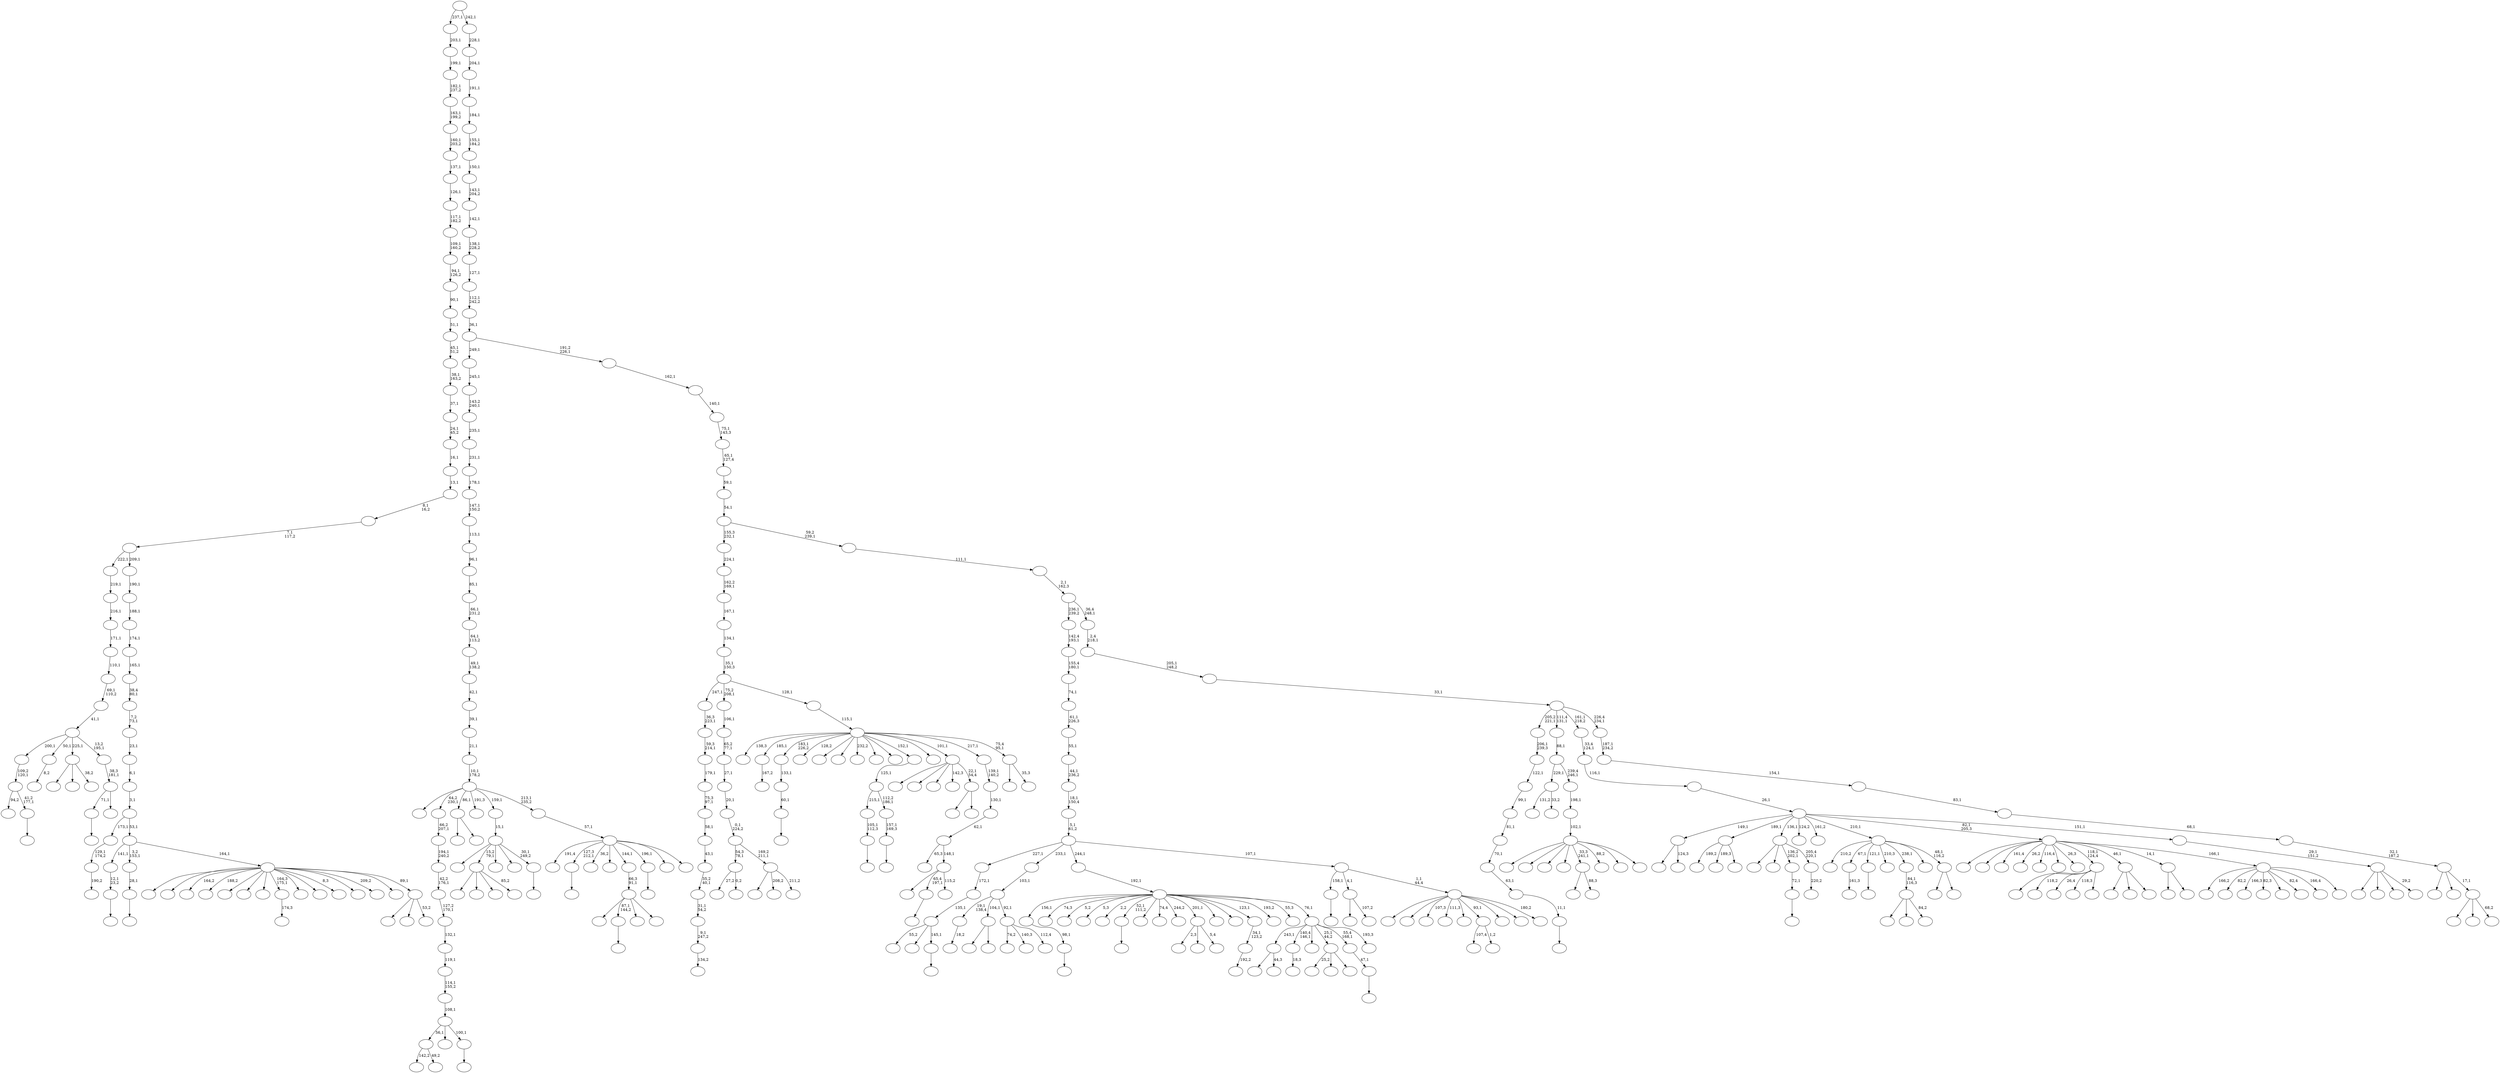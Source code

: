 digraph T {
	450 [label=""]
	449 [label=""]
	448 [label=""]
	447 [label=""]
	446 [label=""]
	445 [label=""]
	444 [label=""]
	443 [label=""]
	442 [label=""]
	441 [label=""]
	440 [label=""]
	439 [label=""]
	438 [label=""]
	437 [label=""]
	436 [label=""]
	435 [label=""]
	434 [label=""]
	433 [label=""]
	432 [label=""]
	431 [label=""]
	430 [label=""]
	429 [label=""]
	428 [label=""]
	427 [label=""]
	426 [label=""]
	425 [label=""]
	424 [label=""]
	423 [label=""]
	422 [label=""]
	421 [label=""]
	420 [label=""]
	419 [label=""]
	418 [label=""]
	417 [label=""]
	416 [label=""]
	415 [label=""]
	414 [label=""]
	413 [label=""]
	412 [label=""]
	411 [label=""]
	410 [label=""]
	409 [label=""]
	408 [label=""]
	407 [label=""]
	406 [label=""]
	405 [label=""]
	404 [label=""]
	403 [label=""]
	402 [label=""]
	401 [label=""]
	400 [label=""]
	399 [label=""]
	398 [label=""]
	397 [label=""]
	396 [label=""]
	395 [label=""]
	394 [label=""]
	393 [label=""]
	392 [label=""]
	391 [label=""]
	390 [label=""]
	389 [label=""]
	388 [label=""]
	387 [label=""]
	386 [label=""]
	385 [label=""]
	384 [label=""]
	383 [label=""]
	382 [label=""]
	381 [label=""]
	380 [label=""]
	379 [label=""]
	378 [label=""]
	377 [label=""]
	376 [label=""]
	375 [label=""]
	374 [label=""]
	373 [label=""]
	372 [label=""]
	371 [label=""]
	370 [label=""]
	369 [label=""]
	368 [label=""]
	367 [label=""]
	366 [label=""]
	365 [label=""]
	364 [label=""]
	363 [label=""]
	362 [label=""]
	361 [label=""]
	360 [label=""]
	359 [label=""]
	358 [label=""]
	357 [label=""]
	356 [label=""]
	355 [label=""]
	354 [label=""]
	353 [label=""]
	352 [label=""]
	351 [label=""]
	350 [label=""]
	349 [label=""]
	348 [label=""]
	347 [label=""]
	346 [label=""]
	345 [label=""]
	344 [label=""]
	343 [label=""]
	342 [label=""]
	341 [label=""]
	340 [label=""]
	339 [label=""]
	338 [label=""]
	337 [label=""]
	336 [label=""]
	335 [label=""]
	334 [label=""]
	333 [label=""]
	332 [label=""]
	331 [label=""]
	330 [label=""]
	329 [label=""]
	328 [label=""]
	327 [label=""]
	326 [label=""]
	325 [label=""]
	324 [label=""]
	323 [label=""]
	322 [label=""]
	321 [label=""]
	320 [label=""]
	319 [label=""]
	318 [label=""]
	317 [label=""]
	316 [label=""]
	315 [label=""]
	314 [label=""]
	313 [label=""]
	312 [label=""]
	311 [label=""]
	310 [label=""]
	309 [label=""]
	308 [label=""]
	307 [label=""]
	306 [label=""]
	305 [label=""]
	304 [label=""]
	303 [label=""]
	302 [label=""]
	301 [label=""]
	300 [label=""]
	299 [label=""]
	298 [label=""]
	297 [label=""]
	296 [label=""]
	295 [label=""]
	294 [label=""]
	293 [label=""]
	292 [label=""]
	291 [label=""]
	290 [label=""]
	289 [label=""]
	288 [label=""]
	287 [label=""]
	286 [label=""]
	285 [label=""]
	284 [label=""]
	283 [label=""]
	282 [label=""]
	281 [label=""]
	280 [label=""]
	279 [label=""]
	278 [label=""]
	277 [label=""]
	276 [label=""]
	275 [label=""]
	274 [label=""]
	273 [label=""]
	272 [label=""]
	271 [label=""]
	270 [label=""]
	269 [label=""]
	268 [label=""]
	267 [label=""]
	266 [label=""]
	265 [label=""]
	264 [label=""]
	263 [label=""]
	262 [label=""]
	261 [label=""]
	260 [label=""]
	259 [label=""]
	258 [label=""]
	257 [label=""]
	256 [label=""]
	255 [label=""]
	254 [label=""]
	253 [label=""]
	252 [label=""]
	251 [label=""]
	250 [label=""]
	249 [label=""]
	248 [label=""]
	247 [label=""]
	246 [label=""]
	245 [label=""]
	244 [label=""]
	243 [label=""]
	242 [label=""]
	241 [label=""]
	240 [label=""]
	239 [label=""]
	238 [label=""]
	237 [label=""]
	236 [label=""]
	235 [label=""]
	234 [label=""]
	233 [label=""]
	232 [label=""]
	231 [label=""]
	230 [label=""]
	229 [label=""]
	228 [label=""]
	227 [label=""]
	226 [label=""]
	225 [label=""]
	224 [label=""]
	223 [label=""]
	222 [label=""]
	221 [label=""]
	220 [label=""]
	219 [label=""]
	218 [label=""]
	217 [label=""]
	216 [label=""]
	215 [label=""]
	214 [label=""]
	213 [label=""]
	212 [label=""]
	211 [label=""]
	210 [label=""]
	209 [label=""]
	208 [label=""]
	207 [label=""]
	206 [label=""]
	205 [label=""]
	204 [label=""]
	203 [label=""]
	202 [label=""]
	201 [label=""]
	200 [label=""]
	199 [label=""]
	198 [label=""]
	197 [label=""]
	196 [label=""]
	195 [label=""]
	194 [label=""]
	193 [label=""]
	192 [label=""]
	191 [label=""]
	190 [label=""]
	189 [label=""]
	188 [label=""]
	187 [label=""]
	186 [label=""]
	185 [label=""]
	184 [label=""]
	183 [label=""]
	182 [label=""]
	181 [label=""]
	180 [label=""]
	179 [label=""]
	178 [label=""]
	177 [label=""]
	176 [label=""]
	175 [label=""]
	174 [label=""]
	173 [label=""]
	172 [label=""]
	171 [label=""]
	170 [label=""]
	169 [label=""]
	168 [label=""]
	167 [label=""]
	166 [label=""]
	165 [label=""]
	164 [label=""]
	163 [label=""]
	162 [label=""]
	161 [label=""]
	160 [label=""]
	159 [label=""]
	158 [label=""]
	157 [label=""]
	156 [label=""]
	155 [label=""]
	154 [label=""]
	153 [label=""]
	152 [label=""]
	151 [label=""]
	150 [label=""]
	149 [label=""]
	148 [label=""]
	147 [label=""]
	146 [label=""]
	145 [label=""]
	144 [label=""]
	143 [label=""]
	142 [label=""]
	141 [label=""]
	140 [label=""]
	139 [label=""]
	138 [label=""]
	137 [label=""]
	136 [label=""]
	135 [label=""]
	134 [label=""]
	133 [label=""]
	132 [label=""]
	131 [label=""]
	130 [label=""]
	129 [label=""]
	128 [label=""]
	127 [label=""]
	126 [label=""]
	125 [label=""]
	124 [label=""]
	123 [label=""]
	122 [label=""]
	121 [label=""]
	120 [label=""]
	119 [label=""]
	118 [label=""]
	117 [label=""]
	116 [label=""]
	115 [label=""]
	114 [label=""]
	113 [label=""]
	112 [label=""]
	111 [label=""]
	110 [label=""]
	109 [label=""]
	108 [label=""]
	107 [label=""]
	106 [label=""]
	105 [label=""]
	104 [label=""]
	103 [label=""]
	102 [label=""]
	101 [label=""]
	100 [label=""]
	99 [label=""]
	98 [label=""]
	97 [label=""]
	96 [label=""]
	95 [label=""]
	94 [label=""]
	93 [label=""]
	92 [label=""]
	91 [label=""]
	90 [label=""]
	89 [label=""]
	88 [label=""]
	87 [label=""]
	86 [label=""]
	85 [label=""]
	84 [label=""]
	83 [label=""]
	82 [label=""]
	81 [label=""]
	80 [label=""]
	79 [label=""]
	78 [label=""]
	77 [label=""]
	76 [label=""]
	75 [label=""]
	74 [label=""]
	73 [label=""]
	72 [label=""]
	71 [label=""]
	70 [label=""]
	69 [label=""]
	68 [label=""]
	67 [label=""]
	66 [label=""]
	65 [label=""]
	64 [label=""]
	63 [label=""]
	62 [label=""]
	61 [label=""]
	60 [label=""]
	59 [label=""]
	58 [label=""]
	57 [label=""]
	56 [label=""]
	55 [label=""]
	54 [label=""]
	53 [label=""]
	52 [label=""]
	51 [label=""]
	50 [label=""]
	49 [label=""]
	48 [label=""]
	47 [label=""]
	46 [label=""]
	45 [label=""]
	44 [label=""]
	43 [label=""]
	42 [label=""]
	41 [label=""]
	40 [label=""]
	39 [label=""]
	38 [label=""]
	37 [label=""]
	36 [label=""]
	35 [label=""]
	34 [label=""]
	33 [label=""]
	32 [label=""]
	31 [label=""]
	30 [label=""]
	29 [label=""]
	28 [label=""]
	27 [label=""]
	26 [label=""]
	25 [label=""]
	24 [label=""]
	23 [label=""]
	22 [label=""]
	21 [label=""]
	20 [label=""]
	19 [label=""]
	18 [label=""]
	17 [label=""]
	16 [label=""]
	15 [label=""]
	14 [label=""]
	13 [label=""]
	12 [label=""]
	11 [label=""]
	10 [label=""]
	9 [label=""]
	8 [label=""]
	7 [label=""]
	6 [label=""]
	5 [label=""]
	4 [label=""]
	3 [label=""]
	2 [label=""]
	1 [label=""]
	0 [label=""]
	449 -> 450 [label=""]
	448 -> 449 [label="98,1"]
	436 -> 437 [label="18,2"]
	434 -> 435 [label=""]
	429 -> 438 [label=""]
	429 -> 430 [label="124,3"]
	409 -> 410 [label=""]
	407 -> 408 [label="134,2"]
	406 -> 407 [label="9,1\n247,2"]
	405 -> 406 [label="31,1\n54,2"]
	404 -> 405 [label="35,2\n40,1"]
	403 -> 404 [label="43,1"]
	402 -> 403 [label="58,1"]
	401 -> 402 [label="75,3\n97,1"]
	400 -> 401 [label="179,1"]
	399 -> 400 [label="59,3\n214,1"]
	398 -> 399 [label="36,3\n223,1"]
	387 -> 388 [label="167,2"]
	385 -> 386 [label=""]
	384 -> 385 [label="60,1"]
	383 -> 384 [label="133,1"]
	381 -> 382 [label=""]
	380 -> 427 [label="55,2"]
	380 -> 424 [label=""]
	380 -> 381 [label="145,1"]
	379 -> 380 [label="135,1"]
	378 -> 379 [label="172,1"]
	376 -> 377 [label=""]
	370 -> 371 [label=""]
	369 -> 370 [label="105,1\n112,3"]
	362 -> 414 [label="142,2"]
	362 -> 363 [label="49,2"]
	349 -> 425 [label="189,2"]
	349 -> 394 [label="189,3"]
	349 -> 350 [label=""]
	342 -> 343 [label=""]
	341 -> 362 [label="56,1"]
	341 -> 358 [label=""]
	341 -> 342 [label="100,1"]
	340 -> 341 [label="108,1"]
	339 -> 340 [label="114,1\n155,2"]
	338 -> 339 [label="119,1"]
	337 -> 338 [label="132,1"]
	336 -> 337 [label="127,2\n170,1"]
	335 -> 336 [label="42,2\n176,1"]
	334 -> 335 [label="194,1\n240,2"]
	333 -> 334 [label="66,2\n207,1"]
	328 -> 329 [label="161,3"]
	318 -> 319 [label=""]
	316 -> 317 [label=""]
	311 -> 444 [label=""]
	311 -> 391 [label=""]
	311 -> 354 [label=""]
	311 -> 312 [label="85,2"]
	306 -> 307 [label=""]
	305 -> 306 [label="12,1\n23,2"]
	300 -> 301 [label="190,2"]
	299 -> 300 [label="129,1\n174,2"]
	296 -> 297 [label=""]
	295 -> 296 [label="72,1"]
	293 -> 294 [label="174,3"]
	290 -> 291 [label=""]
	287 -> 322 [label=""]
	287 -> 288 [label="88,3"]
	285 -> 428 [label=""]
	285 -> 286 [label="44,3"]
	282 -> 283 [label=""]
	281 -> 355 [label="94,2"]
	281 -> 282 [label="41,2\n177,1"]
	280 -> 281 [label="109,2\n120,1"]
	278 -> 279 [label="18,3"]
	275 -> 276 [label="220,2"]
	274 -> 442 [label=""]
	274 -> 345 [label=""]
	274 -> 295 [label="136,2\n202,1"]
	274 -> 275 [label="205,4\n220,1"]
	262 -> 263 [label=""]
	261 -> 262 [label="11,1"]
	260 -> 261 [label="63,1"]
	259 -> 260 [label="70,1"]
	258 -> 259 [label="81,1"]
	257 -> 258 [label="99,1"]
	256 -> 257 [label="122,1"]
	255 -> 256 [label="206,1\n239,3"]
	250 -> 389 [label="2,3"]
	250 -> 253 [label=""]
	250 -> 251 [label="5,4"]
	248 -> 249 [label="8,2"]
	244 -> 433 [label=""]
	244 -> 316 [label="87,1\n144,2"]
	244 -> 303 [label=""]
	244 -> 245 [label=""]
	243 -> 244 [label="66,3\n91,1"]
	241 -> 242 [label=""]
	240 -> 241 [label="157,1\n169,3"]
	239 -> 369 [label="215,1"]
	239 -> 240 [label="112,2\n186,1"]
	238 -> 239 [label="125,1"]
	236 -> 367 [label=""]
	236 -> 237 [label=""]
	226 -> 413 [label="27,2"]
	226 -> 227 [label="0,2"]
	224 -> 332 [label=""]
	224 -> 325 [label="118,2"]
	224 -> 273 [label="26,4"]
	224 -> 228 [label="118,3"]
	224 -> 225 [label=""]
	220 -> 431 [label=""]
	220 -> 330 [label=""]
	220 -> 221 [label="38,2"]
	218 -> 390 [label="131,2"]
	218 -> 219 [label="33,2"]
	215 -> 267 [label=""]
	215 -> 233 [label=""]
	215 -> 216 [label=""]
	213 -> 324 [label=""]
	213 -> 214 [label=""]
	211 -> 313 [label=""]
	211 -> 212 [label=""]
	209 -> 445 [label="25,2"]
	209 -> 432 [label=""]
	209 -> 210 [label=""]
	207 -> 208 [label=""]
	206 -> 207 [label="28,1"]
	203 -> 373 [label=""]
	203 -> 204 [label="107,2"]
	201 -> 202 [label=""]
	200 -> 201 [label="47,1"]
	198 -> 199 [label="192,2"]
	197 -> 198 [label="34,1\n123,2"]
	190 -> 326 [label=""]
	190 -> 205 [label=""]
	190 -> 191 [label="84,2"]
	189 -> 190 [label="84,1\n116,3"]
	187 -> 374 [label=""]
	187 -> 308 [label="208,2"]
	187 -> 188 [label="211,2"]
	186 -> 226 [label="54,3\n78,1"]
	186 -> 187 [label="169,2\n211,1"]
	185 -> 186 [label="0,1\n224,2"]
	184 -> 185 [label="20,1"]
	183 -> 184 [label="27,1"]
	182 -> 183 [label="65,2\n77,1"]
	181 -> 182 [label="106,1"]
	175 -> 176 [label=""]
	174 -> 393 [label=""]
	174 -> 311 [label="15,2\n79,1"]
	174 -> 277 [label=""]
	174 -> 272 [label=""]
	174 -> 175 [label="30,1\n249,2"]
	173 -> 174 [label="15,1"]
	171 -> 268 [label="107,4"]
	171 -> 172 [label="1,2"]
	167 -> 168 [label=""]
	163 -> 164 [label=""]
	160 -> 409 [label="71,1"]
	160 -> 161 [label=""]
	159 -> 160 [label="38,3\n181,1"]
	158 -> 280 [label="200,1"]
	158 -> 248 [label="50,1"]
	158 -> 220 [label="225,1"]
	158 -> 159 [label="13,2\n195,1"]
	157 -> 158 [label="41,1"]
	156 -> 157 [label="69,1\n110,2"]
	155 -> 156 [label="110,1"]
	154 -> 155 [label="171,1"]
	153 -> 154 [label="216,1"]
	152 -> 153 [label="219,1"]
	150 -> 352 [label="74,2"]
	150 -> 270 [label="140,3"]
	150 -> 151 [label="112,4"]
	149 -> 436 [label="19,1\n138,4"]
	149 -> 211 [label="104,1"]
	149 -> 150 [label="92,1"]
	148 -> 149 [label="103,1"]
	146 -> 392 [label=""]
	146 -> 147 [label=""]
	145 -> 420 [label=""]
	145 -> 353 [label=""]
	145 -> 252 [label=""]
	145 -> 230 [label="142,3"]
	145 -> 146 [label="22,1\n54,4"]
	142 -> 447 [label=""]
	142 -> 163 [label="65,4\n197,1"]
	142 -> 143 [label="115,2"]
	141 -> 351 [label="65,3"]
	141 -> 142 [label="148,1"]
	140 -> 141 [label="62,1"]
	139 -> 140 [label="130,1"]
	138 -> 139 [label="139,1\n140,2"]
	136 -> 269 [label=""]
	136 -> 137 [label=""]
	135 -> 365 [label="210,2"]
	135 -> 328 [label="67,1"]
	135 -> 290 [label="121,1"]
	135 -> 196 [label="210,3"]
	135 -> 189 [label="238,1"]
	135 -> 178 [label=""]
	135 -> 136 [label="48,1\n116,2"]
	132 -> 285 [label="243,1"]
	132 -> 278 [label="140,4\n146,1"]
	132 -> 264 [label=""]
	132 -> 209 [label="25,1\n44,2"]
	132 -> 200 [label="55,4\n168,1"]
	132 -> 133 [label="193,3"]
	131 -> 448 [label="156,1"]
	131 -> 426 [label="74,3"]
	131 -> 423 [label="5,2"]
	131 -> 360 [label="5,3"]
	131 -> 344 [label="2,2"]
	131 -> 318 [label="52,1\n111,2"]
	131 -> 304 [label=""]
	131 -> 284 [label="74,4"]
	131 -> 266 [label="244,2"]
	131 -> 250 [label="201,1"]
	131 -> 247 [label=""]
	131 -> 217 [label=""]
	131 -> 197 [label="123,1"]
	131 -> 180 [label="193,2"]
	131 -> 166 [label="55,3"]
	131 -> 132 [label="76,1"]
	130 -> 131 [label="192,1"]
	128 -> 421 [label=""]
	128 -> 419 [label=""]
	128 -> 417 [label=""]
	128 -> 302 [label=""]
	128 -> 287 [label="33,3\n241,1"]
	128 -> 193 [label="88,2"]
	128 -> 169 [label=""]
	128 -> 129 [label=""]
	127 -> 128 [label="102,1"]
	126 -> 127 [label="198,1"]
	125 -> 218 [label="229,1"]
	125 -> 126 [label="239,4\n246,1"]
	124 -> 125 [label="88,1"]
	122 -> 357 [label=""]
	122 -> 321 [label=""]
	122 -> 320 [label="107,3"]
	122 -> 232 [label="111,3"]
	122 -> 229 [label=""]
	122 -> 171 [label="93,1"]
	122 -> 162 [label=""]
	122 -> 144 [label=""]
	122 -> 123 [label="180,2"]
	121 -> 434 [label="158,1"]
	121 -> 203 [label="4,1"]
	121 -> 122 [label="1,1\n44,4"]
	120 -> 378 [label="227,1"]
	120 -> 148 [label="233,1"]
	120 -> 130 [label="244,1"]
	120 -> 121 [label="107,1"]
	119 -> 120 [label="5,1\n61,2"]
	118 -> 119 [label="18,1\n150,4"]
	117 -> 118 [label="44,1\n236,2"]
	116 -> 117 [label="55,1"]
	115 -> 116 [label="61,1\n226,3"]
	114 -> 115 [label="74,1"]
	113 -> 114 [label="155,4\n180,1"]
	112 -> 113 [label="142,4\n193,1"]
	110 -> 375 [label=""]
	110 -> 111 [label="35,3"]
	109 -> 446 [label="138,3"]
	109 -> 387 [label="185,1"]
	109 -> 383 [label="183,1\n226,2"]
	109 -> 368 [label="128,2"]
	109 -> 364 [label=""]
	109 -> 361 [label=""]
	109 -> 347 [label="232,2"]
	109 -> 346 [label=""]
	109 -> 309 [label=""]
	109 -> 238 [label="152,1"]
	109 -> 223 [label=""]
	109 -> 145 [label="101,1"]
	109 -> 138 [label="217,1"]
	109 -> 110 [label="75,4\n95,1"]
	108 -> 109 [label="115,1"]
	107 -> 398 [label="247,1"]
	107 -> 181 [label="75,2\n208,1"]
	107 -> 108 [label="128,1"]
	106 -> 107 [label="35,1\n150,3"]
	105 -> 106 [label="134,1"]
	104 -> 105 [label="167,1"]
	103 -> 104 [label="162,2\n169,1"]
	102 -> 103 [label="224,1"]
	99 -> 422 [label="191,4"]
	99 -> 376 [label="127,3\n212,1"]
	99 -> 372 [label="36,2"]
	99 -> 292 [label=""]
	99 -> 243 [label="144,1"]
	99 -> 167 [label="196,1"]
	99 -> 101 [label=""]
	99 -> 100 [label=""]
	98 -> 99 [label="57,1"]
	97 -> 395 [label=""]
	97 -> 333 [label="64,2\n230,1"]
	97 -> 236 [label="86,1"]
	97 -> 179 [label="191,3"]
	97 -> 173 [label="159,1"]
	97 -> 98 [label="213,1\n235,2"]
	96 -> 97 [label="10,1\n178,2"]
	95 -> 96 [label="21,1"]
	94 -> 95 [label="39,1"]
	93 -> 94 [label="42,1"]
	92 -> 93 [label="49,1\n138,2"]
	91 -> 92 [label="64,1\n113,2"]
	90 -> 91 [label="66,1\n231,2"]
	89 -> 90 [label="85,1"]
	88 -> 89 [label="96,1"]
	87 -> 88 [label="113,1"]
	86 -> 87 [label="147,1\n150,2"]
	85 -> 86 [label="178,1"]
	84 -> 85 [label="231,1"]
	83 -> 84 [label="235,1"]
	82 -> 83 [label="143,2\n240,1"]
	81 -> 82 [label="245,1"]
	79 -> 415 [label="166,2"]
	79 -> 366 [label="82,2"]
	79 -> 265 [label="166,3"]
	79 -> 222 [label="82,3"]
	79 -> 195 [label=""]
	79 -> 177 [label="82,4"]
	79 -> 134 [label="166,4"]
	79 -> 80 [label=""]
	78 -> 443 [label=""]
	78 -> 441 [label=""]
	78 -> 412 [label="161,4"]
	78 -> 359 [label="26,2"]
	78 -> 356 [label="116,4"]
	78 -> 323 [label=""]
	78 -> 310 [label="26,3"]
	78 -> 224 [label="118,1\n124,4"]
	78 -> 215 [label="46,1"]
	78 -> 213 [label="14,1"]
	78 -> 79 [label="166,1"]
	76 -> 315 [label=""]
	76 -> 298 [label=""]
	76 -> 77 [label="53,2"]
	75 -> 440 [label=""]
	75 -> 418 [label=""]
	75 -> 397 [label="164,2"]
	75 -> 396 [label="188,2"]
	75 -> 331 [label=""]
	75 -> 327 [label=""]
	75 -> 314 [label=""]
	75 -> 293 [label="164,3\n175,1"]
	75 -> 246 [label=""]
	75 -> 235 [label=""]
	75 -> 234 [label="8,3"]
	75 -> 231 [label=""]
	75 -> 194 [label="209,2"]
	75 -> 170 [label=""]
	75 -> 76 [label="89,1"]
	74 -> 305 [label="141,1"]
	74 -> 206 [label="3,2\n153,1"]
	74 -> 75 [label="164,1"]
	73 -> 299 [label="173,1"]
	73 -> 74 [label="53,1"]
	72 -> 73 [label="3,1"]
	71 -> 72 [label="6,1"]
	70 -> 71 [label="23,1"]
	69 -> 70 [label="7,2\n73,1"]
	68 -> 69 [label="38,4\n80,1"]
	67 -> 68 [label="165,1"]
	66 -> 67 [label="174,1"]
	65 -> 66 [label="188,1"]
	64 -> 65 [label="190,1"]
	63 -> 152 [label="222,1"]
	63 -> 64 [label="209,1"]
	62 -> 63 [label="7,1\n117,2"]
	61 -> 62 [label="8,1\n16,2"]
	60 -> 61 [label="13,1"]
	59 -> 60 [label="16,1"]
	58 -> 59 [label="24,1\n45,2"]
	57 -> 58 [label="37,1"]
	56 -> 57 [label="38,1\n163,2"]
	55 -> 56 [label="45,1\n51,2"]
	54 -> 55 [label="51,1"]
	53 -> 54 [label="90,1"]
	52 -> 53 [label="94,1\n126,2"]
	51 -> 52 [label="109,1\n160,2"]
	50 -> 51 [label="117,1\n182,2"]
	49 -> 50 [label="126,1"]
	48 -> 49 [label="137,1"]
	47 -> 48 [label="160,1\n203,2"]
	46 -> 47 [label="163,1\n199,2"]
	45 -> 46 [label="182,1\n237,2"]
	44 -> 45 [label="199,1"]
	43 -> 44 [label="203,1"]
	41 -> 411 [label=""]
	41 -> 348 [label=""]
	41 -> 192 [label=""]
	41 -> 42 [label="29,2"]
	40 -> 41 [label="29,1\n151,2"]
	39 -> 429 [label="149,1"]
	39 -> 349 [label="189,1"]
	39 -> 274 [label="136,1"]
	39 -> 271 [label="124,2"]
	39 -> 165 [label="161,2"]
	39 -> 135 [label="210,1"]
	39 -> 78 [label="82,1\n205,3"]
	39 -> 40 [label="151,1"]
	38 -> 39 [label="26,1"]
	37 -> 38 [label="116,1"]
	36 -> 37 [label="33,4\n124,1"]
	34 -> 439 [label=""]
	34 -> 254 [label=""]
	34 -> 35 [label="68,2"]
	33 -> 416 [label=""]
	33 -> 289 [label=""]
	33 -> 34 [label="17,1"]
	32 -> 33 [label="32,1\n187,2"]
	31 -> 32 [label="68,1"]
	30 -> 31 [label="83,1"]
	29 -> 30 [label="154,1"]
	28 -> 29 [label="187,1\n234,2"]
	27 -> 255 [label="205,2\n221,1"]
	27 -> 124 [label="111,4\n131,1"]
	27 -> 36 [label="161,1\n218,2"]
	27 -> 28 [label="226,4\n234,1"]
	26 -> 27 [label="33,1"]
	25 -> 26 [label="205,1\n248,2"]
	24 -> 25 [label="2,4\n218,1"]
	23 -> 112 [label="236,1\n239,2"]
	23 -> 24 [label="36,4\n248,1"]
	22 -> 23 [label="2,1\n162,3"]
	21 -> 22 [label="111,1"]
	20 -> 102 [label="155,3\n232,1"]
	20 -> 21 [label="59,2\n239,1"]
	19 -> 20 [label="54,1"]
	18 -> 19 [label="59,1"]
	17 -> 18 [label="65,1\n127,4"]
	16 -> 17 [label="75,1\n143,3"]
	15 -> 16 [label="140,1"]
	14 -> 15 [label="162,1"]
	13 -> 81 [label="249,1"]
	13 -> 14 [label="191,2\n226,1"]
	12 -> 13 [label="36,1"]
	11 -> 12 [label="112,1\n242,2"]
	10 -> 11 [label="127,1"]
	9 -> 10 [label="138,1\n228,2"]
	8 -> 9 [label="142,1"]
	7 -> 8 [label="143,1\n204,2"]
	6 -> 7 [label="150,1"]
	5 -> 6 [label="155,1\n184,2"]
	4 -> 5 [label="184,1"]
	3 -> 4 [label="191,1"]
	2 -> 3 [label="204,1"]
	1 -> 2 [label="228,1"]
	0 -> 43 [label="237,1"]
	0 -> 1 [label="242,1"]
}
